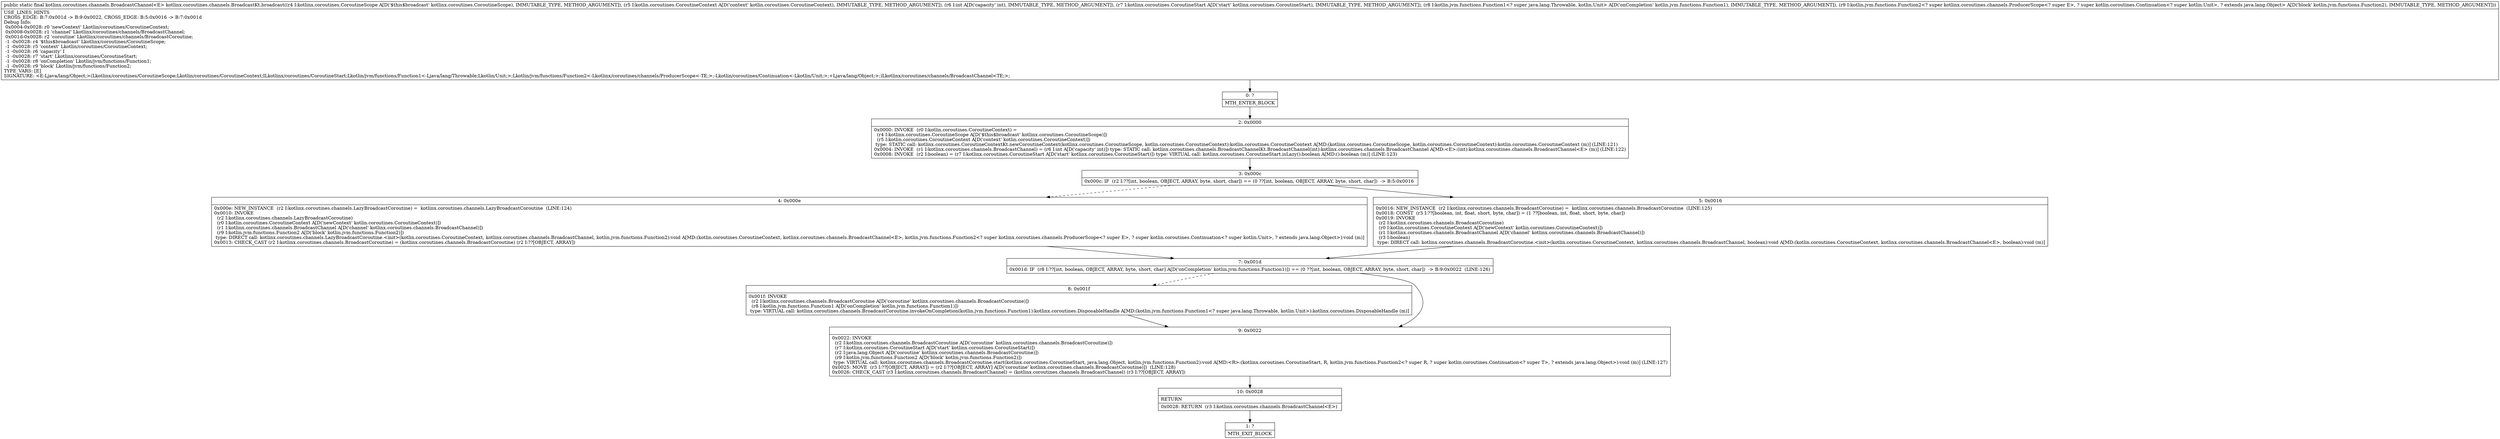 digraph "CFG forkotlinx.coroutines.channels.BroadcastKt.broadcast(Lkotlinx\/coroutines\/CoroutineScope;Lkotlin\/coroutines\/CoroutineContext;ILkotlinx\/coroutines\/CoroutineStart;Lkotlin\/jvm\/functions\/Function1;Lkotlin\/jvm\/functions\/Function2;)Lkotlinx\/coroutines\/channels\/BroadcastChannel;" {
Node_0 [shape=record,label="{0\:\ ?|MTH_ENTER_BLOCK\l}"];
Node_2 [shape=record,label="{2\:\ 0x0000|0x0000: INVOKE  (r0 I:kotlin.coroutines.CoroutineContext) = \l  (r4 I:kotlinx.coroutines.CoroutineScope A[D('$this$broadcast' kotlinx.coroutines.CoroutineScope)])\l  (r5 I:kotlin.coroutines.CoroutineContext A[D('context' kotlin.coroutines.CoroutineContext)])\l type: STATIC call: kotlinx.coroutines.CoroutineContextKt.newCoroutineContext(kotlinx.coroutines.CoroutineScope, kotlin.coroutines.CoroutineContext):kotlin.coroutines.CoroutineContext A[MD:(kotlinx.coroutines.CoroutineScope, kotlin.coroutines.CoroutineContext):kotlin.coroutines.CoroutineContext (m)] (LINE:121)\l0x0004: INVOKE  (r1 I:kotlinx.coroutines.channels.BroadcastChannel) = (r6 I:int A[D('capacity' int)]) type: STATIC call: kotlinx.coroutines.channels.BroadcastChannelKt.BroadcastChannel(int):kotlinx.coroutines.channels.BroadcastChannel A[MD:\<E\>:(int):kotlinx.coroutines.channels.BroadcastChannel\<E\> (m)] (LINE:122)\l0x0008: INVOKE  (r2 I:boolean) = (r7 I:kotlinx.coroutines.CoroutineStart A[D('start' kotlinx.coroutines.CoroutineStart)]) type: VIRTUAL call: kotlinx.coroutines.CoroutineStart.isLazy():boolean A[MD:():boolean (m)] (LINE:123)\l}"];
Node_3 [shape=record,label="{3\:\ 0x000c|0x000c: IF  (r2 I:??[int, boolean, OBJECT, ARRAY, byte, short, char]) == (0 ??[int, boolean, OBJECT, ARRAY, byte, short, char])  \-\> B:5:0x0016 \l}"];
Node_4 [shape=record,label="{4\:\ 0x000e|0x000e: NEW_INSTANCE  (r2 I:kotlinx.coroutines.channels.LazyBroadcastCoroutine) =  kotlinx.coroutines.channels.LazyBroadcastCoroutine  (LINE:124)\l0x0010: INVOKE  \l  (r2 I:kotlinx.coroutines.channels.LazyBroadcastCoroutine)\l  (r0 I:kotlin.coroutines.CoroutineContext A[D('newContext' kotlin.coroutines.CoroutineContext)])\l  (r1 I:kotlinx.coroutines.channels.BroadcastChannel A[D('channel' kotlinx.coroutines.channels.BroadcastChannel)])\l  (r9 I:kotlin.jvm.functions.Function2 A[D('block' kotlin.jvm.functions.Function2)])\l type: DIRECT call: kotlinx.coroutines.channels.LazyBroadcastCoroutine.\<init\>(kotlin.coroutines.CoroutineContext, kotlinx.coroutines.channels.BroadcastChannel, kotlin.jvm.functions.Function2):void A[MD:(kotlin.coroutines.CoroutineContext, kotlinx.coroutines.channels.BroadcastChannel\<E\>, kotlin.jvm.functions.Function2\<? super kotlinx.coroutines.channels.ProducerScope\<? super E\>, ? super kotlin.coroutines.Continuation\<? super kotlin.Unit\>, ? extends java.lang.Object\>):void (m)]\l0x0013: CHECK_CAST (r2 I:kotlinx.coroutines.channels.BroadcastCoroutine) = (kotlinx.coroutines.channels.BroadcastCoroutine) (r2 I:??[OBJECT, ARRAY]) \l}"];
Node_7 [shape=record,label="{7\:\ 0x001d|0x001d: IF  (r8 I:??[int, boolean, OBJECT, ARRAY, byte, short, char] A[D('onCompletion' kotlin.jvm.functions.Function1)]) == (0 ??[int, boolean, OBJECT, ARRAY, byte, short, char])  \-\> B:9:0x0022  (LINE:126)\l}"];
Node_8 [shape=record,label="{8\:\ 0x001f|0x001f: INVOKE  \l  (r2 I:kotlinx.coroutines.channels.BroadcastCoroutine A[D('coroutine' kotlinx.coroutines.channels.BroadcastCoroutine)])\l  (r8 I:kotlin.jvm.functions.Function1 A[D('onCompletion' kotlin.jvm.functions.Function1)])\l type: VIRTUAL call: kotlinx.coroutines.channels.BroadcastCoroutine.invokeOnCompletion(kotlin.jvm.functions.Function1):kotlinx.coroutines.DisposableHandle A[MD:(kotlin.jvm.functions.Function1\<? super java.lang.Throwable, kotlin.Unit\>):kotlinx.coroutines.DisposableHandle (m)]\l}"];
Node_9 [shape=record,label="{9\:\ 0x0022|0x0022: INVOKE  \l  (r2 I:kotlinx.coroutines.channels.BroadcastCoroutine A[D('coroutine' kotlinx.coroutines.channels.BroadcastCoroutine)])\l  (r7 I:kotlinx.coroutines.CoroutineStart A[D('start' kotlinx.coroutines.CoroutineStart)])\l  (r2 I:java.lang.Object A[D('coroutine' kotlinx.coroutines.channels.BroadcastCoroutine)])\l  (r9 I:kotlin.jvm.functions.Function2 A[D('block' kotlin.jvm.functions.Function2)])\l type: VIRTUAL call: kotlinx.coroutines.channels.BroadcastCoroutine.start(kotlinx.coroutines.CoroutineStart, java.lang.Object, kotlin.jvm.functions.Function2):void A[MD:\<R\>:(kotlinx.coroutines.CoroutineStart, R, kotlin.jvm.functions.Function2\<? super R, ? super kotlin.coroutines.Continuation\<? super T\>, ? extends java.lang.Object\>):void (m)] (LINE:127)\l0x0025: MOVE  (r3 I:??[OBJECT, ARRAY]) = (r2 I:??[OBJECT, ARRAY] A[D('coroutine' kotlinx.coroutines.channels.BroadcastCoroutine)])  (LINE:128)\l0x0026: CHECK_CAST (r3 I:kotlinx.coroutines.channels.BroadcastChannel) = (kotlinx.coroutines.channels.BroadcastChannel) (r3 I:??[OBJECT, ARRAY]) \l}"];
Node_10 [shape=record,label="{10\:\ 0x0028|RETURN\l|0x0028: RETURN  (r3 I:kotlinx.coroutines.channels.BroadcastChannel\<E\>) \l}"];
Node_1 [shape=record,label="{1\:\ ?|MTH_EXIT_BLOCK\l}"];
Node_5 [shape=record,label="{5\:\ 0x0016|0x0016: NEW_INSTANCE  (r2 I:kotlinx.coroutines.channels.BroadcastCoroutine) =  kotlinx.coroutines.channels.BroadcastCoroutine  (LINE:125)\l0x0018: CONST  (r3 I:??[boolean, int, float, short, byte, char]) = (1 ??[boolean, int, float, short, byte, char]) \l0x0019: INVOKE  \l  (r2 I:kotlinx.coroutines.channels.BroadcastCoroutine)\l  (r0 I:kotlin.coroutines.CoroutineContext A[D('newContext' kotlin.coroutines.CoroutineContext)])\l  (r1 I:kotlinx.coroutines.channels.BroadcastChannel A[D('channel' kotlinx.coroutines.channels.BroadcastChannel)])\l  (r3 I:boolean)\l type: DIRECT call: kotlinx.coroutines.channels.BroadcastCoroutine.\<init\>(kotlin.coroutines.CoroutineContext, kotlinx.coroutines.channels.BroadcastChannel, boolean):void A[MD:(kotlin.coroutines.CoroutineContext, kotlinx.coroutines.channels.BroadcastChannel\<E\>, boolean):void (m)]\l}"];
MethodNode[shape=record,label="{public static final kotlinx.coroutines.channels.BroadcastChannel\<E\> kotlinx.coroutines.channels.BroadcastKt.broadcast((r4 I:kotlinx.coroutines.CoroutineScope A[D('$this$broadcast' kotlinx.coroutines.CoroutineScope), IMMUTABLE_TYPE, METHOD_ARGUMENT]), (r5 I:kotlin.coroutines.CoroutineContext A[D('context' kotlin.coroutines.CoroutineContext), IMMUTABLE_TYPE, METHOD_ARGUMENT]), (r6 I:int A[D('capacity' int), IMMUTABLE_TYPE, METHOD_ARGUMENT]), (r7 I:kotlinx.coroutines.CoroutineStart A[D('start' kotlinx.coroutines.CoroutineStart), IMMUTABLE_TYPE, METHOD_ARGUMENT]), (r8 I:kotlin.jvm.functions.Function1\<? super java.lang.Throwable, kotlin.Unit\> A[D('onCompletion' kotlin.jvm.functions.Function1), IMMUTABLE_TYPE, METHOD_ARGUMENT]), (r9 I:kotlin.jvm.functions.Function2\<? super kotlinx.coroutines.channels.ProducerScope\<? super E\>, ? super kotlin.coroutines.Continuation\<? super kotlin.Unit\>, ? extends java.lang.Object\> A[D('block' kotlin.jvm.functions.Function2), IMMUTABLE_TYPE, METHOD_ARGUMENT]))  | USE_LINES_HINTS\lCROSS_EDGE: B:7:0x001d \-\> B:9:0x0022, CROSS_EDGE: B:5:0x0016 \-\> B:7:0x001d\lDebug Info:\l  0x0004\-0x0028: r0 'newContext' Lkotlin\/coroutines\/CoroutineContext;\l  0x0008\-0x0028: r1 'channel' Lkotlinx\/coroutines\/channels\/BroadcastChannel;\l  0x001d\-0x0028: r2 'coroutine' Lkotlinx\/coroutines\/channels\/BroadcastCoroutine;\l  \-1 \-0x0028: r4 '$this$broadcast' Lkotlinx\/coroutines\/CoroutineScope;\l  \-1 \-0x0028: r5 'context' Lkotlin\/coroutines\/CoroutineContext;\l  \-1 \-0x0028: r6 'capacity' I\l  \-1 \-0x0028: r7 'start' Lkotlinx\/coroutines\/CoroutineStart;\l  \-1 \-0x0028: r8 'onCompletion' Lkotlin\/jvm\/functions\/Function1;\l  \-1 \-0x0028: r9 'block' Lkotlin\/jvm\/functions\/Function2;\lTYPE_VARS: [E]\lSIGNATURE: \<E:Ljava\/lang\/Object;\>(Lkotlinx\/coroutines\/CoroutineScope;Lkotlin\/coroutines\/CoroutineContext;ILkotlinx\/coroutines\/CoroutineStart;Lkotlin\/jvm\/functions\/Function1\<\-Ljava\/lang\/Throwable;Lkotlin\/Unit;\>;Lkotlin\/jvm\/functions\/Function2\<\-Lkotlinx\/coroutines\/channels\/ProducerScope\<\-TE;\>;\-Lkotlin\/coroutines\/Continuation\<\-Lkotlin\/Unit;\>;+Ljava\/lang\/Object;\>;)Lkotlinx\/coroutines\/channels\/BroadcastChannel\<TE;\>;\l}"];
MethodNode -> Node_0;Node_0 -> Node_2;
Node_2 -> Node_3;
Node_3 -> Node_4[style=dashed];
Node_3 -> Node_5;
Node_4 -> Node_7;
Node_7 -> Node_8[style=dashed];
Node_7 -> Node_9;
Node_8 -> Node_9;
Node_9 -> Node_10;
Node_10 -> Node_1;
Node_5 -> Node_7;
}


